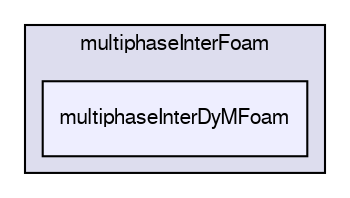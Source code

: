 digraph "applications/solvers/multiphase/multiphaseInterFoam/multiphaseInterDyMFoam" {
  bgcolor=transparent;
  compound=true
  node [ fontsize="10", fontname="FreeSans"];
  edge [ labelfontsize="10", labelfontname="FreeSans"];
  subgraph clusterdir_649325ba5518c6bdafc09ed81f46ff26 {
    graph [ bgcolor="#ddddee", pencolor="black", label="multiphaseInterFoam" fontname="FreeSans", fontsize="10", URL="dir_649325ba5518c6bdafc09ed81f46ff26.html"]
  dir_0891c67c6211fa57d8f787f73f20fa44 [shape=box, label="multiphaseInterDyMFoam", style="filled", fillcolor="#eeeeff", pencolor="black", URL="dir_0891c67c6211fa57d8f787f73f20fa44.html"];
  }
}
